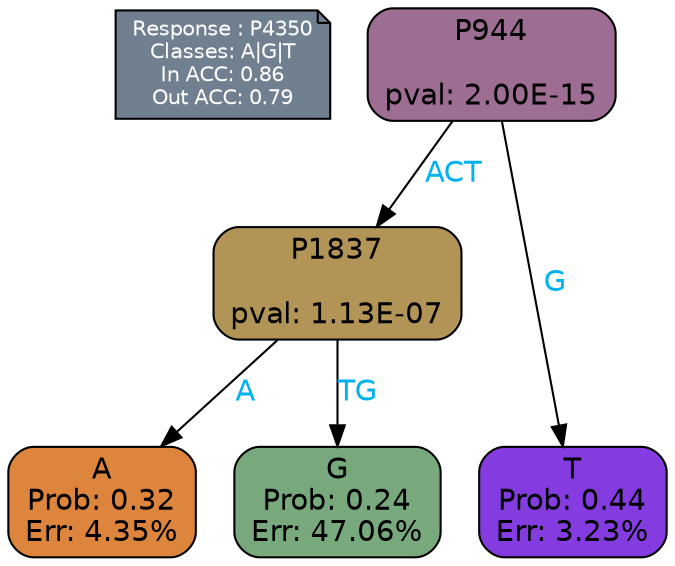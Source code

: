 digraph Tree {
node [shape=box, style="filled, rounded", color="black", fontname=helvetica] ;
graph [ranksep=equally, splines=polylines, bgcolor=transparent, dpi=600] ;
edge [fontname=helvetica] ;
LEGEND [label="Response : P4350
Classes: A|G|T
In ACC: 0.86
Out ACC: 0.79
",shape=note,align=left,style=filled,fillcolor="slategray",fontcolor="white",fontsize=10];1 [label="P944

pval: 2.00E-15", fillcolor="#9e6d93"] ;
2 [label="P1837

pval: 1.13E-07", fillcolor="#b29457"] ;
3 [label="A
Prob: 0.32
Err: 4.35%", fillcolor="#dd853c"] ;
4 [label="G
Prob: 0.24
Err: 47.06%", fillcolor="#78a97d"] ;
5 [label="T
Prob: 0.44
Err: 3.23%", fillcolor="#843bdf"] ;
1 -> 2 [label="ACT",fontcolor=deepskyblue2] ;
1 -> 5 [label="G",fontcolor=deepskyblue2] ;
2 -> 3 [label="A",fontcolor=deepskyblue2] ;
2 -> 4 [label="TG",fontcolor=deepskyblue2] ;
{rank = same; 3;4;5;}{rank = same; LEGEND;1;}}